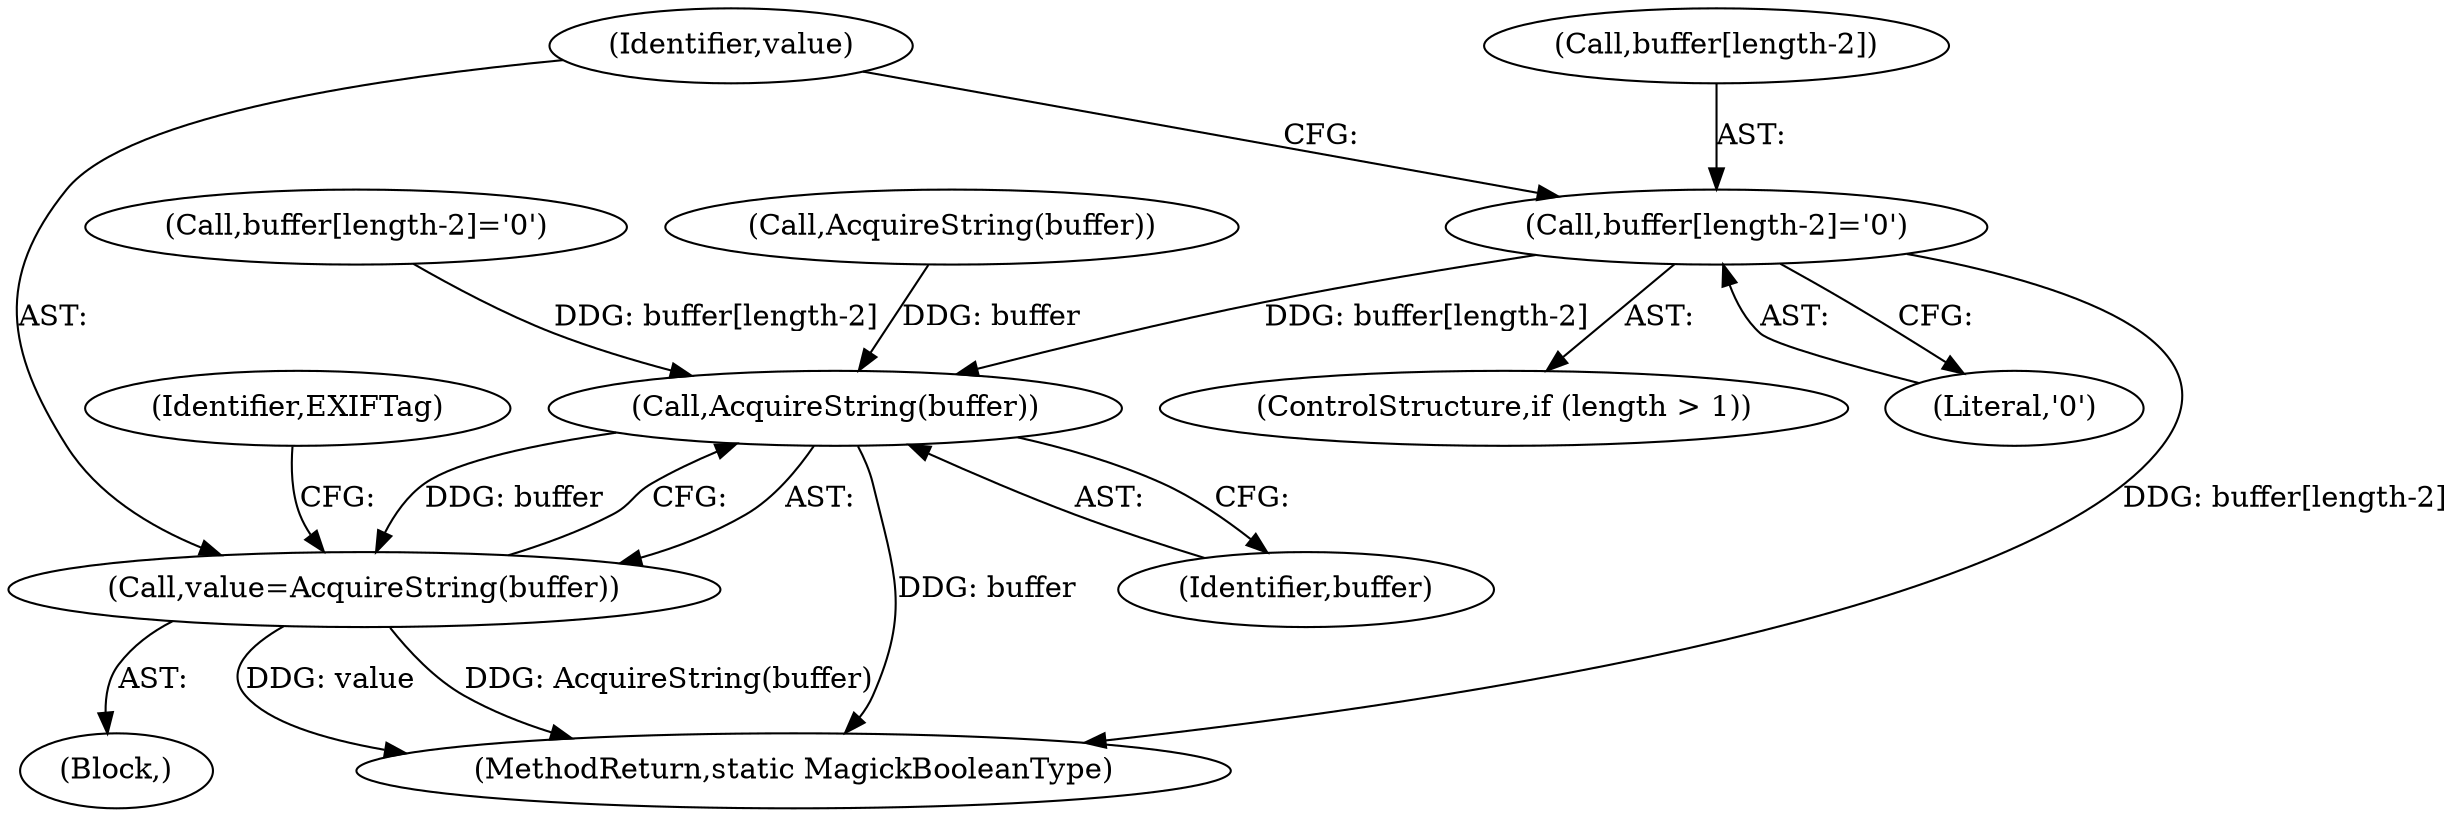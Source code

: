 digraph "0_ImageMagick_d8ab7f046587f2e9f734b687ba7e6e10147c294b_5@array" {
"1000208" [label="(Call,buffer[length-2]='\0')"];
"1000217" [label="(Call,AcquireString(buffer))"];
"1000215" [label="(Call,value=AcquireString(buffer))"];
"1000170" [label="(Block,)"];
"1000159" [label="(Call,buffer[length-2]='\0')"];
"1000214" [label="(Literal,'\0')"];
"1000215" [label="(Call,value=AcquireString(buffer))"];
"1000216" [label="(Identifier,value)"];
"1000168" [label="(Call,AcquireString(buffer))"];
"1000204" [label="(ControlStructure,if (length > 1))"];
"1000208" [label="(Call,buffer[length-2]='\0')"];
"1000209" [label="(Call,buffer[length-2])"];
"1000218" [label="(Identifier,buffer)"];
"1000223" [label="(Identifier,EXIFTag)"];
"1001414" [label="(MethodReturn,static MagickBooleanType)"];
"1000217" [label="(Call,AcquireString(buffer))"];
"1000208" -> "1000204"  [label="AST: "];
"1000208" -> "1000214"  [label="CFG: "];
"1000209" -> "1000208"  [label="AST: "];
"1000214" -> "1000208"  [label="AST: "];
"1000216" -> "1000208"  [label="CFG: "];
"1000208" -> "1001414"  [label="DDG: buffer[length-2]"];
"1000208" -> "1000217"  [label="DDG: buffer[length-2]"];
"1000217" -> "1000215"  [label="AST: "];
"1000217" -> "1000218"  [label="CFG: "];
"1000218" -> "1000217"  [label="AST: "];
"1000215" -> "1000217"  [label="CFG: "];
"1000217" -> "1001414"  [label="DDG: buffer"];
"1000217" -> "1000215"  [label="DDG: buffer"];
"1000168" -> "1000217"  [label="DDG: buffer"];
"1000159" -> "1000217"  [label="DDG: buffer[length-2]"];
"1000215" -> "1000170"  [label="AST: "];
"1000216" -> "1000215"  [label="AST: "];
"1000223" -> "1000215"  [label="CFG: "];
"1000215" -> "1001414"  [label="DDG: value"];
"1000215" -> "1001414"  [label="DDG: AcquireString(buffer)"];
}

